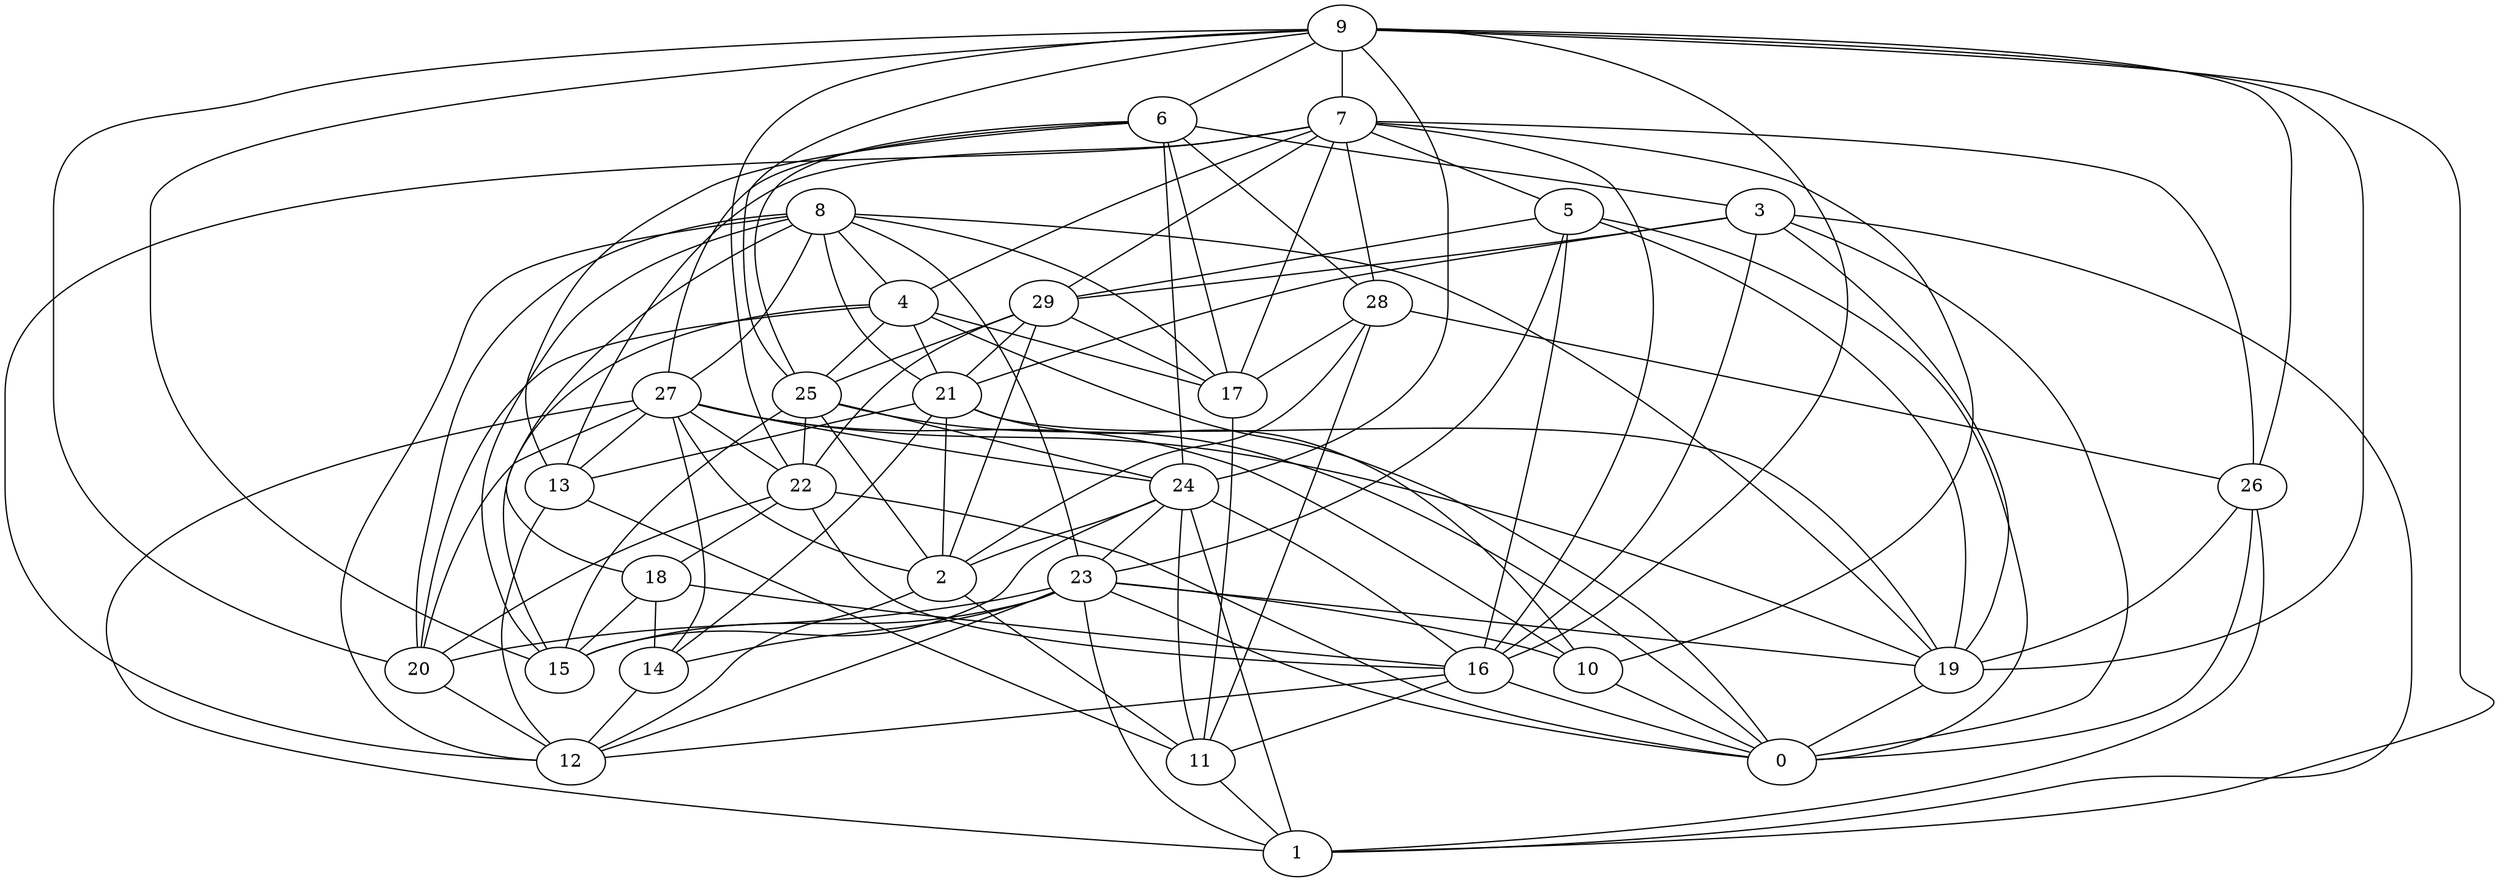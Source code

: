 digraph GG_graph {

subgraph G_graph {
edge [color = black]
"24" -> "23" [dir = none]
"24" -> "16" [dir = none]
"24" -> "2" [dir = none]
"13" -> "11" [dir = none]
"13" -> "12" [dir = none]
"29" -> "17" [dir = none]
"14" -> "12" [dir = none]
"26" -> "19" [dir = none]
"26" -> "1" [dir = none]
"28" -> "17" [dir = none]
"28" -> "11" [dir = none]
"28" -> "2" [dir = none]
"28" -> "26" [dir = none]
"9" -> "7" [dir = none]
"9" -> "25" [dir = none]
"9" -> "15" [dir = none]
"22" -> "18" [dir = none]
"22" -> "16" [dir = none]
"17" -> "11" [dir = none]
"8" -> "15" [dir = none]
"8" -> "4" [dir = none]
"8" -> "17" [dir = none]
"8" -> "27" [dir = none]
"8" -> "12" [dir = none]
"8" -> "20" [dir = none]
"8" -> "19" [dir = none]
"8" -> "18" [dir = none]
"16" -> "11" [dir = none]
"16" -> "0" [dir = none]
"6" -> "25" [dir = none]
"6" -> "24" [dir = none]
"6" -> "3" [dir = none]
"6" -> "17" [dir = none]
"6" -> "28" [dir = none]
"3" -> "1" [dir = none]
"3" -> "21" [dir = none]
"3" -> "29" [dir = none]
"3" -> "0" [dir = none]
"5" -> "16" [dir = none]
"5" -> "0" [dir = none]
"5" -> "29" [dir = none]
"20" -> "12" [dir = none]
"23" -> "15" [dir = none]
"21" -> "14" [dir = none]
"21" -> "13" [dir = none]
"21" -> "19" [dir = none]
"21" -> "2" [dir = none]
"4" -> "25" [dir = none]
"4" -> "20" [dir = none]
"25" -> "22" [dir = none]
"25" -> "0" [dir = none]
"2" -> "12" [dir = none]
"27" -> "10" [dir = none]
"7" -> "12" [dir = none]
"7" -> "10" [dir = none]
"7" -> "17" [dir = none]
"7" -> "16" [dir = none]
"10" -> "0" [dir = none]
"4" -> "21" [dir = none]
"11" -> "1" [dir = none]
"23" -> "0" [dir = none]
"7" -> "29" [dir = none]
"23" -> "12" [dir = none]
"7" -> "26" [dir = none]
"23" -> "1" [dir = none]
"3" -> "16" [dir = none]
"26" -> "0" [dir = none]
"9" -> "26" [dir = none]
"9" -> "6" [dir = none]
"7" -> "13" [dir = none]
"21" -> "10" [dir = none]
"27" -> "20" [dir = none]
"27" -> "14" [dir = none]
"5" -> "23" [dir = none]
"4" -> "0" [dir = none]
"5" -> "19" [dir = none]
"7" -> "28" [dir = none]
"25" -> "24" [dir = none]
"24" -> "11" [dir = none]
"29" -> "22" [dir = none]
"27" -> "22" [dir = none]
"29" -> "25" [dir = none]
"19" -> "0" [dir = none]
"16" -> "12" [dir = none]
"9" -> "1" [dir = none]
"9" -> "24" [dir = none]
"25" -> "15" [dir = none]
"22" -> "20" [dir = none]
"9" -> "22" [dir = none]
"6" -> "13" [dir = none]
"4" -> "15" [dir = none]
"9" -> "19" [dir = none]
"23" -> "19" [dir = none]
"27" -> "1" [dir = none]
"2" -> "11" [dir = none]
"29" -> "21" [dir = none]
"9" -> "20" [dir = none]
"18" -> "15" [dir = none]
"27" -> "13" [dir = none]
"3" -> "19" [dir = none]
"8" -> "23" [dir = none]
"23" -> "14" [dir = none]
"7" -> "5" [dir = none]
"18" -> "16" [dir = none]
"27" -> "24" [dir = none]
"9" -> "16" [dir = none]
"18" -> "14" [dir = none]
"8" -> "21" [dir = none]
"23" -> "20" [dir = none]
"27" -> "2" [dir = none]
"23" -> "10" [dir = none]
"25" -> "2" [dir = none]
"24" -> "15" [dir = none]
"24" -> "1" [dir = none]
"22" -> "0" [dir = none]
"4" -> "17" [dir = none]
"29" -> "2" [dir = none]
"6" -> "27" [dir = none]
"7" -> "4" [dir = none]
"27" -> "19" [dir = none]
}

}
